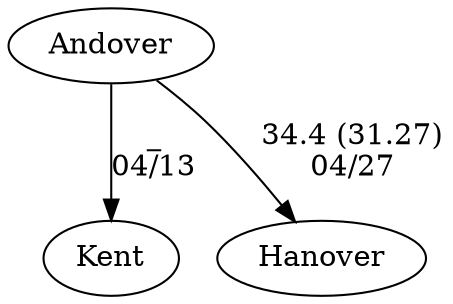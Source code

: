 digraph boys3foursAndover {Kent [URL="boys3foursAndoverKent.html"];Hanover [URL="boys3foursAndoverHanover.html"];Andover [URL="boys3foursAndoverAndover.html"];Andover -> Kent[label="_
04/13", weight="99", tooltip="NEIRA,Andover, Kent School			
Distance: 1650 Conditions: Strong following current.Variable 15-20mph cross tailwind gusting to 30mph. Comments: Times should not be compared given the strong current and floating start. In the boys' third boat, times were not taken but margins were recorded - the margin is recorded as time from the winning crew.
Andover wins the Perry and Brown Trophy (Boys' 1st boat) and Kent wins the Hart Perry Cup (Girls' 1st boat).
Thank you to Kent for making the long drive and a great day of racing.
None", URL="https://www.row2k.com/results/resultspage.cfm?UID=B22AAA979AF5CD66BC6FB376321A25A4&cat=5", random="random"]; 
Andover -> Hanover[label="34.4 (31.27)
04/27", weight="66", tooltip="NEIRA,Andover vs. Hanover High School vs. Bedford			
Distance: 1650 Conditions: Calm conditions to start racing with tailwind building over the course of the afternoon. 5-10mph. Order of racing:
B3, G5, B4, G4, B2, G2, B5, G1, B1, G6, G3, B6. Comments: Not all races started at the line. Times should not be compared.
In the G6 race, Hanover cut the turn buoy which is grounds for a disqualification.
In the B4 race, Hanover caught multiple boat-stopping crabs.
Thank you to all crews for making the trip. And special thank you to the athletes willing to double up or create composite crews to get everyone on the water today.
None", URL="https://www.row2k.com/results/resultspage.cfm?UID=A21A42AB805198290F7DED1497014168&cat=5", random="random"]}